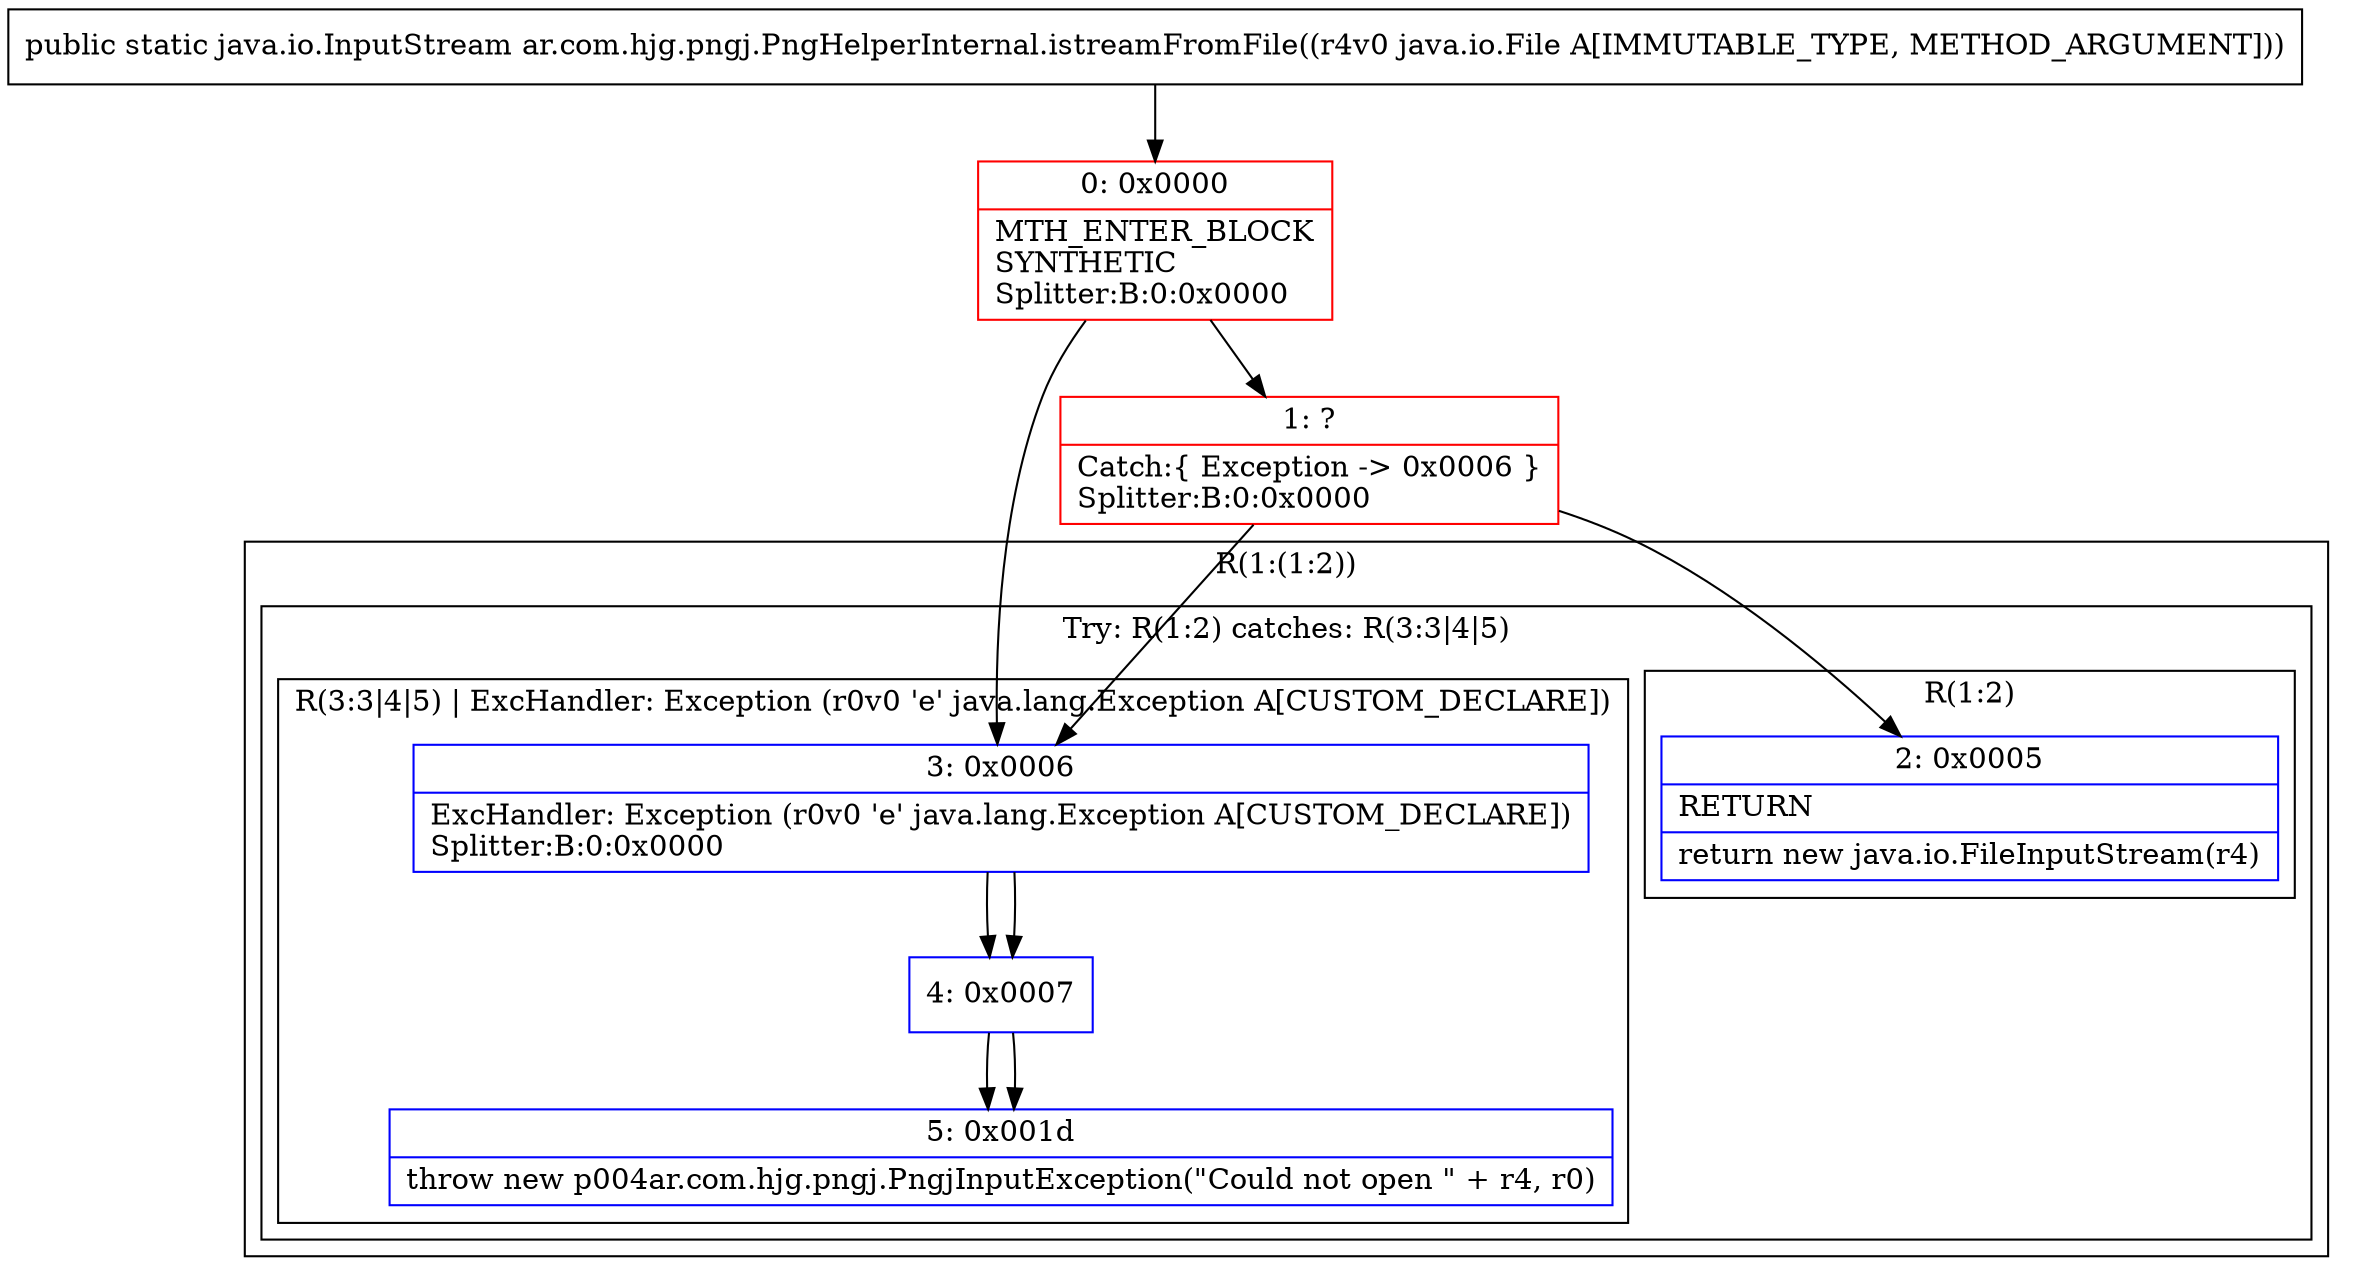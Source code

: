digraph "CFG forar.com.hjg.pngj.PngHelperInternal.istreamFromFile(Ljava\/io\/File;)Ljava\/io\/InputStream;" {
subgraph cluster_Region_1133265598 {
label = "R(1:(1:2))";
node [shape=record,color=blue];
subgraph cluster_TryCatchRegion_66305707 {
label = "Try: R(1:2) catches: R(3:3|4|5)";
node [shape=record,color=blue];
subgraph cluster_Region_1574116157 {
label = "R(1:2)";
node [shape=record,color=blue];
Node_2 [shape=record,label="{2\:\ 0x0005|RETURN\l|return new java.io.FileInputStream(r4)\l}"];
}
subgraph cluster_Region_1048639733 {
label = "R(3:3|4|5) | ExcHandler: Exception (r0v0 'e' java.lang.Exception A[CUSTOM_DECLARE])\l";
node [shape=record,color=blue];
Node_3 [shape=record,label="{3\:\ 0x0006|ExcHandler: Exception (r0v0 'e' java.lang.Exception A[CUSTOM_DECLARE])\lSplitter:B:0:0x0000\l}"];
Node_4 [shape=record,label="{4\:\ 0x0007}"];
Node_5 [shape=record,label="{5\:\ 0x001d|throw new p004ar.com.hjg.pngj.PngjInputException(\"Could not open \" + r4, r0)\l}"];
}
}
}
subgraph cluster_Region_1048639733 {
label = "R(3:3|4|5) | ExcHandler: Exception (r0v0 'e' java.lang.Exception A[CUSTOM_DECLARE])\l";
node [shape=record,color=blue];
Node_3 [shape=record,label="{3\:\ 0x0006|ExcHandler: Exception (r0v0 'e' java.lang.Exception A[CUSTOM_DECLARE])\lSplitter:B:0:0x0000\l}"];
Node_4 [shape=record,label="{4\:\ 0x0007}"];
Node_5 [shape=record,label="{5\:\ 0x001d|throw new p004ar.com.hjg.pngj.PngjInputException(\"Could not open \" + r4, r0)\l}"];
}
Node_0 [shape=record,color=red,label="{0\:\ 0x0000|MTH_ENTER_BLOCK\lSYNTHETIC\lSplitter:B:0:0x0000\l}"];
Node_1 [shape=record,color=red,label="{1\:\ ?|Catch:\{ Exception \-\> 0x0006 \}\lSplitter:B:0:0x0000\l}"];
MethodNode[shape=record,label="{public static java.io.InputStream ar.com.hjg.pngj.PngHelperInternal.istreamFromFile((r4v0 java.io.File A[IMMUTABLE_TYPE, METHOD_ARGUMENT])) }"];
MethodNode -> Node_0;
Node_3 -> Node_4;
Node_4 -> Node_5;
Node_3 -> Node_4;
Node_4 -> Node_5;
Node_0 -> Node_1;
Node_0 -> Node_3;
Node_1 -> Node_2;
Node_1 -> Node_3;
}

